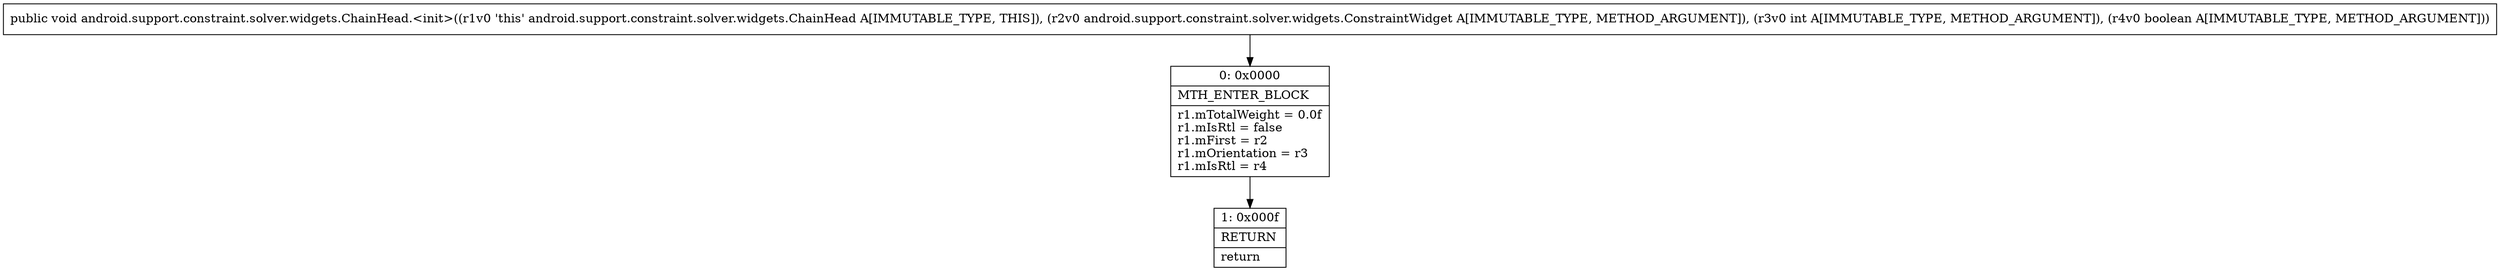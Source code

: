 digraph "CFG forandroid.support.constraint.solver.widgets.ChainHead.\<init\>(Landroid\/support\/constraint\/solver\/widgets\/ConstraintWidget;IZ)V" {
Node_0 [shape=record,label="{0\:\ 0x0000|MTH_ENTER_BLOCK\l|r1.mTotalWeight = 0.0f\lr1.mIsRtl = false\lr1.mFirst = r2\lr1.mOrientation = r3\lr1.mIsRtl = r4\l}"];
Node_1 [shape=record,label="{1\:\ 0x000f|RETURN\l|return\l}"];
MethodNode[shape=record,label="{public void android.support.constraint.solver.widgets.ChainHead.\<init\>((r1v0 'this' android.support.constraint.solver.widgets.ChainHead A[IMMUTABLE_TYPE, THIS]), (r2v0 android.support.constraint.solver.widgets.ConstraintWidget A[IMMUTABLE_TYPE, METHOD_ARGUMENT]), (r3v0 int A[IMMUTABLE_TYPE, METHOD_ARGUMENT]), (r4v0 boolean A[IMMUTABLE_TYPE, METHOD_ARGUMENT])) }"];
MethodNode -> Node_0;
Node_0 -> Node_1;
}

